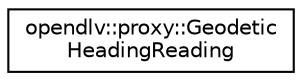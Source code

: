 digraph "Graphical Class Hierarchy"
{
 // LATEX_PDF_SIZE
  edge [fontname="Helvetica",fontsize="10",labelfontname="Helvetica",labelfontsize="10"];
  node [fontname="Helvetica",fontsize="10",shape=record];
  rankdir="LR";
  Node0 [label="opendlv::proxy::Geodetic\lHeadingReading",height=0.2,width=0.4,color="black", fillcolor="white", style="filled",URL="$classopendlv_1_1proxy_1_1GeodeticHeadingReading.html",tooltip=" "];
}
